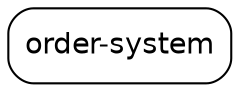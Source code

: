 digraph "order-system" {
  node [shape="box",style="rounded",fontname="Helvetica",fontsize="14"]
  edge [fontsize="10",fontname="Helvetica"]

  // Node Definitions:
  "com.food.ordering.system:order-system:pom"[label=<order-system>]

  // Edge Definitions:
}